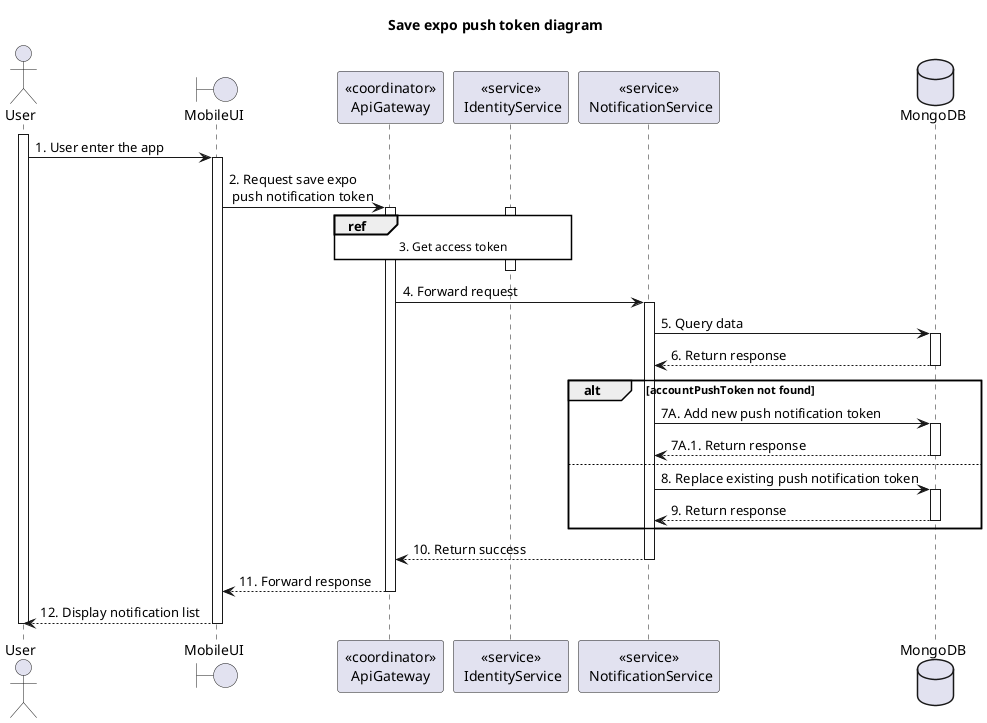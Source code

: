 @startuml Sequence
title "Save expo push token diagram"

' Style section
<style>
  sequenceDiagram {
    reference {
      BackGroundColor white
    }
}
</style>

actor User
activate User
boundary MobileUI
participant "<<coordinator>>\nApiGateway" as ApiGateway
participant "<<service>>\n IdentityService" as IdentityService
participant "<<service>>\n NotificationService" as NotificationService
database MongoDB

User -> MobileUI ++: 1. User enter the app
MobileUI -> ApiGateway ++: 2. Request save expo \n push notification token

activate IdentityService
ref over ApiGateway, IdentityService: 3. Get access token
ApiGateway -[hidden]-> IdentityService
deactivate IdentityService

ApiGateway -> NotificationService ++: 4. Forward request

NotificationService -> MongoDB++: 5. Query data
NotificationService <-- MongoDB--: 6. Return response

alt accountPushToken not found
  NotificationService -> MongoDB++: 7A. Add new push notification token
  NotificationService <-- MongoDB--: 7A.1. Return response
else
  NotificationService -> MongoDB++: 8. Replace existing push notification token
  NotificationService <-- MongoDB--: 9. Return response
end
ApiGateway <-- NotificationService--: 10. Return success
MobileUI <-- ApiGateway--: 11. Forward response
User <-- MobileUI--: 12. Display notification list
deactivate User

@enduml